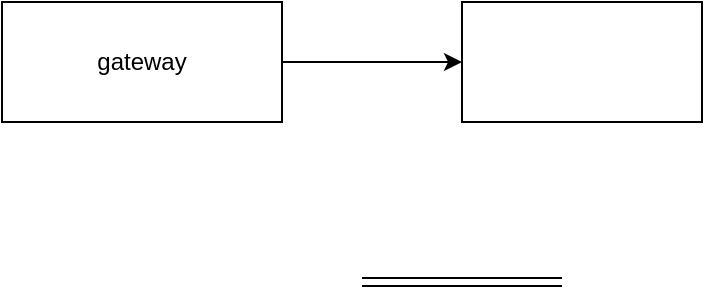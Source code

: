 <mxfile version="26.0.11">
  <diagram name="Page-1" id="Tl-jk6aDg8fYIBezcSYW">
    <mxGraphModel dx="1050" dy="530" grid="1" gridSize="10" guides="1" tooltips="1" connect="1" arrows="1" fold="1" page="1" pageScale="1" pageWidth="850" pageHeight="1100" math="0" shadow="0">
      <root>
        <mxCell id="0" />
        <mxCell id="1" parent="0" />
        <mxCell id="uIx9uDhZBZbEosqQUagb-1" value="gateway" style="rounded=0;whiteSpace=wrap;html=1;" vertex="1" parent="1">
          <mxGeometry x="190" y="140" width="140" height="60" as="geometry" />
        </mxCell>
        <mxCell id="uIx9uDhZBZbEosqQUagb-5" value="" style="shape=link;html=1;rounded=0;" edge="1" parent="1">
          <mxGeometry width="100" relative="1" as="geometry">
            <mxPoint x="370" y="280" as="sourcePoint" />
            <mxPoint x="470" y="280" as="targetPoint" />
          </mxGeometry>
        </mxCell>
        <mxCell id="uIx9uDhZBZbEosqQUagb-6" value="" style="endArrow=classic;html=1;rounded=0;exitX=1;exitY=0.5;exitDx=0;exitDy=0;" edge="1" parent="1" source="uIx9uDhZBZbEosqQUagb-1" target="uIx9uDhZBZbEosqQUagb-7">
          <mxGeometry width="50" height="50" relative="1" as="geometry">
            <mxPoint x="400" y="310" as="sourcePoint" />
            <mxPoint x="480" y="170" as="targetPoint" />
          </mxGeometry>
        </mxCell>
        <mxCell id="uIx9uDhZBZbEosqQUagb-7" value="" style="rounded=0;whiteSpace=wrap;html=1;" vertex="1" parent="1">
          <mxGeometry x="420" y="140" width="120" height="60" as="geometry" />
        </mxCell>
      </root>
    </mxGraphModel>
  </diagram>
</mxfile>
